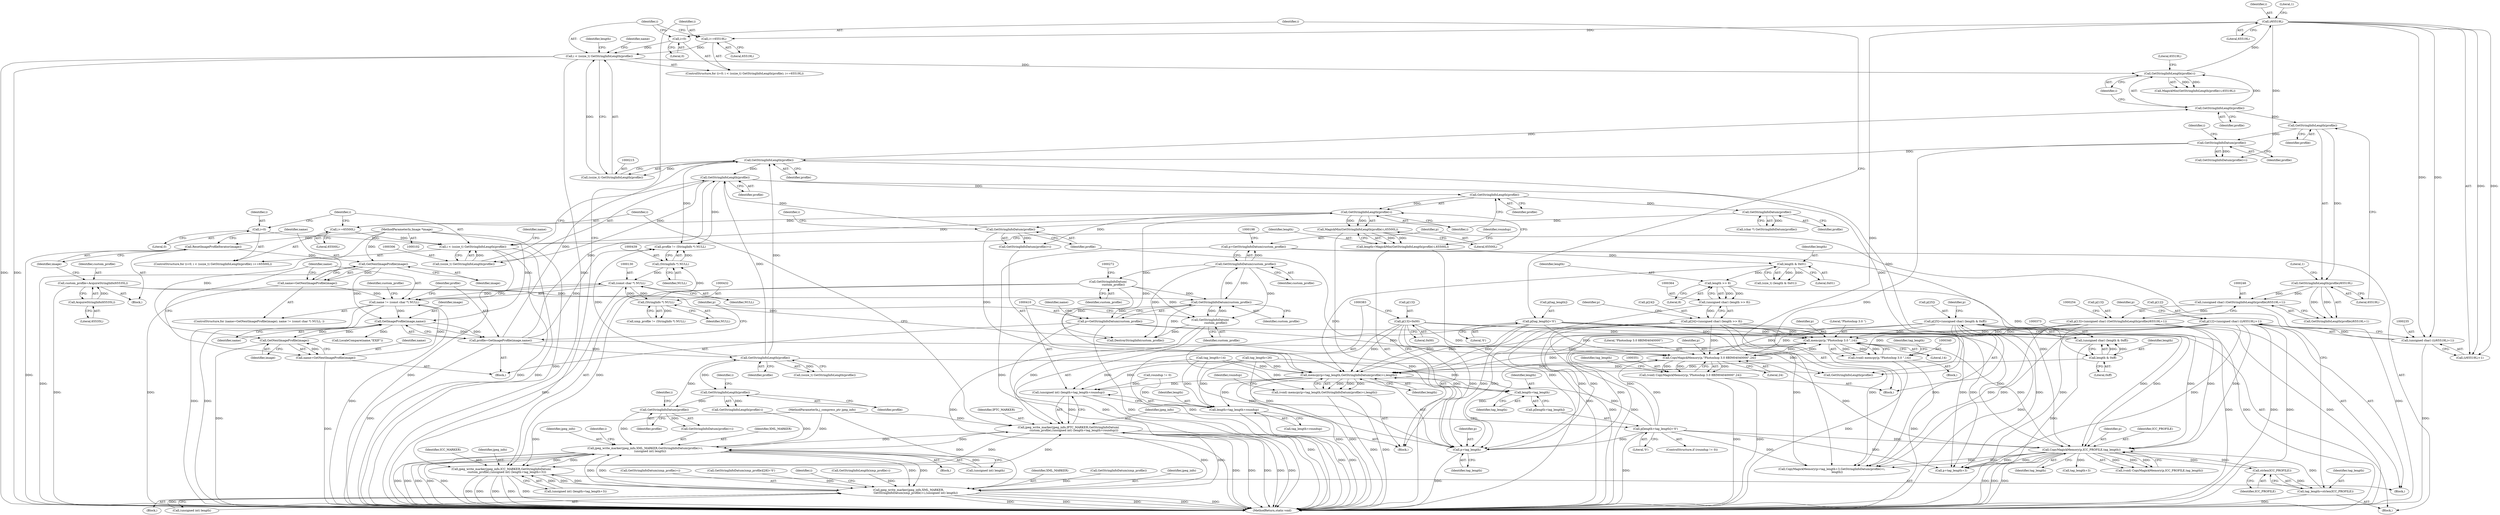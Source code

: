 digraph "1_ImageMagick_9e187b73a8a1290bb0e1a1c878f8be1917aa8742@API" {
"1000341" [label="(Call,memcpy(p,\"Photoshop 3.0 \",14))"];
"1000368" [label="(Call,p[25]=(unsigned char) (length & 0xff))"];
"1000372" [label="(Call,(unsigned char) (length & 0xff))"];
"1000374" [label="(Call,length & 0xff)"];
"1000365" [label="(Call,length >> 8)"];
"1000325" [label="(Call,length & 0x01)"];
"1000313" [label="(Call,length=MagickMin(GetStringInfoLength(profile)-i,65500L))"];
"1000315" [label="(Call,MagickMin(GetStringInfoLength(profile)-i,65500L))"];
"1000316" [label="(Call,GetStringInfoLength(profile)-i)"];
"1000317" [label="(Call,GetStringInfoLength(profile))"];
"1000307" [label="(Call,GetStringInfoLength(profile))"];
"1000216" [label="(Call,GetStringInfoLength(profile))"];
"1000157" [label="(Call,GetStringInfoLength(profile))"];
"1000175" [label="(Call,GetStringInfoDatum(profile))"];
"1000167" [label="(Call,GetStringInfoLength(profile))"];
"1000134" [label="(Call,profile=GetImageProfile(image,name))"];
"1000136" [label="(Call,GetImageProfile(image,name))"];
"1000125" [label="(Call,GetNextImageProfile(image))"];
"1000120" [label="(Call,ResetImageProfileIterator(image))"];
"1000104" [label="(MethodParameterIn,Image *image)"];
"1000499" [label="(Call,GetNextImageProfile(image))"];
"1000127" [label="(Call,name != (const char *) NULL)"];
"1000497" [label="(Call,name=GetNextImageProfile(image))"];
"1000123" [label="(Call,name=GetNextImageProfile(image))"];
"1000129" [label="(Call,(const char *) NULL)"];
"1000438" [label="(Call,(StringInfo *) NULL)"];
"1000431" [label="(Call,(StringInfo *) NULL)"];
"1000262" [label="(Call,GetStringInfoDatum(profile))"];
"1000249" [label="(Call,GetStringInfoLength(profile))"];
"1000226" [label="(Call,GetStringInfoLength(profile))"];
"1000389" [label="(Call,GetStringInfoDatum(profile))"];
"1000333" [label="(Call,GetStringInfoDatum(profile))"];
"1000303" [label="(Call,i < (ssize_t) GetStringInfoLength(profile))"];
"1000309" [label="(Call,i+=65500L)"];
"1000300" [label="(Call,i=0)"];
"1000305" [label="(Call,(ssize_t) GetStringInfoLength(profile))"];
"1000397" [label="(Call,p[length+tag_length]='\0')"];
"1000199" [label="(Call,CopyMagickMemory(p,ICC_PROFILE,tag_length))"];
"1000193" [label="(Call,p=GetStringInfoDatum(custom_profile))"];
"1000195" [label="(Call,GetStringInfoDatum(custom_profile))"];
"1000141" [label="(Call,GetStringInfoDatum(custom_profile))"];
"1000116" [label="(Call,custom_profile=AcquireStringInfo(65535L))"];
"1000118" [label="(Call,AcquireStringInfo(65535L))"];
"1000407" [label="(Call,GetStringInfoDatum(\n            custom_profile))"];
"1000269" [label="(Call,GetStringInfoDatum(\n            custom_profile))"];
"1000230" [label="(Call,p[12]=(unsigned char) ((i/65519L)+1))"];
"1000234" [label="(Call,(unsigned char) ((i/65519L)+1))"];
"1000237" [label="(Call,i/65519L)"];
"1000225" [label="(Call,GetStringInfoLength(profile)-i)"];
"1000212" [label="(Call,i < (ssize_t) GetStringInfoLength(profile))"];
"1000209" [label="(Call,i=0)"];
"1000218" [label="(Call,i+=65519L)"];
"1000214" [label="(Call,(ssize_t) GetStringInfoLength(profile))"];
"1000241" [label="(Call,p[13]=(unsigned char) (GetStringInfoLength(profile)/65519L+1))"];
"1000245" [label="(Call,(unsigned char) (GetStringInfoLength(profile)/65519L+1))"];
"1000248" [label="(Call,GetStringInfoLength(profile)/65519L)"];
"1000203" [label="(Call,p[tag_length]='\0')"];
"1000359" [label="(Call,p[24]=(unsigned char) (length >> 8))"];
"1000363" [label="(Call,(unsigned char) (length >> 8))"];
"1000377" [label="(Call,p[13]=0x00)"];
"1000191" [label="(Call,strlen(ICC_PROFILE))"];
"1000189" [label="(Call,tag_length=strlen(ICC_PROFILE))"];
"1000139" [label="(Call,p=GetStringInfoDatum(custom_profile))"];
"1000352" [label="(Call,CopyMagickMemory(p,\"Photoshop 3.0 8BIM\04\04\0\0\0\0\",24))"];
"1000341" [label="(Call,memcpy(p,\"Photoshop 3.0 \",14))"];
"1000339" [label="(Call,(void) memcpy(p,\"Photoshop 3.0 \",14))"];
"1000384" [label="(Call,memcpy(p+tag_length,GetStringInfoDatum(profile)+i,length))"];
"1000382" [label="(Call,(void) memcpy(p+tag_length,GetStringInfoDatum(profile)+i,length))"];
"1000400" [label="(Call,length+tag_length)"];
"1000409" [label="(Call,(unsigned int) (length+tag_length+roundup))"];
"1000404" [label="(Call,jpeg_write_marker(jpeg_info,IPTC_MARKER,GetStringInfoDatum(\n            custom_profile),(unsigned int) (length+tag_length+roundup)))"];
"1000171" [label="(Call,jpeg_write_marker(jpeg_info,XML_MARKER,GetStringInfoDatum(profile)+i,\n           (unsigned int) length))"];
"1000266" [label="(Call,jpeg_write_marker(jpeg_info,ICC_MARKER,GetStringInfoDatum(\n            custom_profile),(unsigned int) (length+tag_length+3)))"];
"1000472" [label="(Call,jpeg_write_marker(jpeg_info,XML_MARKER,\n                GetStringInfoDatum(xmp_profile)+i,(unsigned int) length))"];
"1000411" [label="(Call,length+tag_length+roundup)"];
"1000385" [label="(Call,p+tag_length)"];
"1000350" [label="(Call,(void) CopyMagickMemory(p,\"Photoshop 3.0 8BIM\04\04\0\0\0\0\",24))"];
"1000177" [label="(Identifier,i)"];
"1000241" [label="(Call,p[13]=(unsigned char) (GetStringInfoLength(profile)/65519L+1))"];
"1000243" [label="(Identifier,p)"];
"1000231" [label="(Call,p[12])"];
"1000498" [label="(Identifier,name)"];
"1000269" [label="(Call,GetStringInfoDatum(\n            custom_profile))"];
"1000229" [label="(Literal,65519L)"];
"1000355" [label="(Literal,24)"];
"1000200" [label="(Identifier,p)"];
"1000500" [label="(Identifier,image)"];
"1000314" [label="(Identifier,length)"];
"1000322" [label="(Identifier,roundup)"];
"1000256" [label="(Call,p+tag_length+3)"];
"1000118" [label="(Call,AcquireStringInfo(65535L))"];
"1000266" [label="(Call,jpeg_write_marker(jpeg_info,ICC_MARKER,GetStringInfoDatum(\n            custom_profile),(unsigned int) (length+tag_length+3)))"];
"1000207" [label="(Literal,'\0')"];
"1000495" [label="(Call,GetStringInfoLength(profile))"];
"1000249" [label="(Call,GetStringInfoLength(profile))"];
"1000262" [label="(Call,GetStringInfoDatum(profile))"];
"1000225" [label="(Call,GetStringInfoLength(profile)-i)"];
"1000344" [label="(Literal,14)"];
"1000404" [label="(Call,jpeg_write_marker(jpeg_info,IPTC_MARKER,GetStringInfoDatum(\n            custom_profile),(unsigned int) (length+tag_length+roundup)))"];
"1000283" [label="(Identifier,name)"];
"1000433" [label="(Identifier,NULL)"];
"1000210" [label="(Identifier,i)"];
"1000331" [label="(Call,(char *) GetStringInfoDatum(profile))"];
"1000171" [label="(Call,jpeg_write_marker(jpeg_info,XML_MARKER,GetStringInfoDatum(profile)+i,\n           (unsigned int) length))"];
"1000499" [label="(Call,GetNextImageProfile(image))"];
"1000463" [label="(Block,)"];
"1000178" [label="(Call,(unsigned int) length)"];
"1000413" [label="(Call,tag_length+roundup)"];
"1000199" [label="(Call,CopyMagickMemory(p,ICC_PROFILE,tag_length))"];
"1000137" [label="(Identifier,image)"];
"1000129" [label="(Call,(const char *) NULL)"];
"1000212" [label="(Call,i < (ssize_t) GetStringInfoLength(profile))"];
"1000123" [label="(Call,name=GetNextImageProfile(image))"];
"1000370" [label="(Identifier,p)"];
"1000305" [label="(Call,(ssize_t) GetStringInfoLength(profile))"];
"1000157" [label="(Call,GetStringInfoLength(profile))"];
"1000134" [label="(Call,profile=GetImageProfile(image,name))"];
"1000228" [label="(Identifier,i)"];
"1000472" [label="(Call,jpeg_write_marker(jpeg_info,XML_MARKER,\n                GetStringInfoDatum(xmp_profile)+i,(unsigned int) length))"];
"1000132" [label="(Block,)"];
"1000309" [label="(Call,i+=65500L)"];
"1000127" [label="(Call,name != (const char *) NULL)"];
"1000234" [label="(Call,(unsigned char) ((i/65519L)+1))"];
"1000317" [label="(Call,GetStringInfoLength(profile))"];
"1000356" [label="(Call,tag_length=26)"];
"1000333" [label="(Call,GetStringInfoDatum(profile))"];
"1000120" [label="(Call,ResetImageProfileIterator(image))"];
"1000124" [label="(Identifier,name)"];
"1000319" [label="(Identifier,i)"];
"1000271" [label="(Call,(unsigned int) (length+tag_length+3))"];
"1000316" [label="(Call,GetStringInfoLength(profile)-i)"];
"1000311" [label="(Literal,65500L)"];
"1000381" [label="(Literal,0x00)"];
"1000343" [label="(Literal,\"Photoshop 3.0 \")"];
"1000146" [label="(Identifier,name)"];
"1000377" [label="(Call,p[13]=0x00)"];
"1000219" [label="(Identifier,i)"];
"1000394" [label="(Call,roundup != 0)"];
"1000176" [label="(Identifier,profile)"];
"1000323" [label="(Call,(size_t) (length & 0x01))"];
"1000242" [label="(Call,p[13])"];
"1000230" [label="(Call,p[12]=(unsigned char) ((i/65519L)+1))"];
"1000505" [label="(MethodReturn,static void)"];
"1000310" [label="(Identifier,i)"];
"1000195" [label="(Call,GetStringInfoDatum(custom_profile))"];
"1000403" [label="(Literal,'\0')"];
"1000116" [label="(Call,custom_profile=AcquireStringInfo(65535L))"];
"1000245" [label="(Call,(unsigned char) (GetStringInfoLength(profile)/65519L+1))"];
"1000227" [label="(Identifier,profile)"];
"1000393" [label="(ControlStructure,if (roundup != 0))"];
"1000474" [label="(Identifier,XML_MARKER)"];
"1000125" [label="(Call,GetNextImageProfile(image))"];
"1000303" [label="(Call,i < (ssize_t) GetStringInfoLength(profile))"];
"1000173" [label="(Identifier,XML_MARKER)"];
"1000325" [label="(Call,length & 0x01)"];
"1000128" [label="(Identifier,name)"];
"1000398" [label="(Call,p[length+tag_length])"];
"1000407" [label="(Call,GetStringInfoDatum(\n            custom_profile))"];
"1000419" [label="(Identifier,name)"];
"1000313" [label="(Call,length=MagickMin(GetStringInfoLength(profile)-i,65500L))"];
"1000479" [label="(Call,(unsigned int) length)"];
"1000203" [label="(Call,p[tag_length]='\0')"];
"1000352" [label="(Call,CopyMagickMemory(p,\"Photoshop 3.0 8BIM\04\04\0\0\0\0\",24))"];
"1000226" [label="(Call,GetStringInfoLength(profile))"];
"1000131" [label="(Identifier,NULL)"];
"1000476" [label="(Call,GetStringInfoDatum(xmp_profile))"];
"1000429" [label="(Call,xmp_profile != (StringInfo *) NULL)"];
"1000264" [label="(Identifier,i)"];
"1000190" [label="(Identifier,tag_length)"];
"1000440" [label="(Identifier,NULL)"];
"1000334" [label="(Identifier,profile)"];
"1000261" [label="(Call,GetStringInfoDatum(profile)+i)"];
"1000138" [label="(Identifier,name)"];
"1000406" [label="(Identifier,IPTC_MARKER)"];
"1000473" [label="(Identifier,jpeg_info)"];
"1000162" [label="(Block,)"];
"1000304" [label="(Identifier,i)"];
"1000202" [label="(Identifier,tag_length)"];
"1000302" [label="(Literal,0)"];
"1000438" [label="(Call,(StringInfo *) NULL)"];
"1000308" [label="(Identifier,profile)"];
"1000216" [label="(Call,GetStringInfoLength(profile))"];
"1000247" [label="(Call,GetStringInfoLength(profile)/65519L+1)"];
"1000475" [label="(Call,GetStringInfoDatum(xmp_profile)+i)"];
"1000367" [label="(Literal,8)"];
"1000175" [label="(Call,GetStringInfoDatum(profile))"];
"1000238" [label="(Identifier,i)"];
"1000141" [label="(Call,GetStringInfoDatum(custom_profile))"];
"1000250" [label="(Identifier,profile)"];
"1000117" [label="(Identifier,custom_profile)"];
"1000376" [label="(Literal,0xff)"];
"1000172" [label="(Identifier,jpeg_info)"];
"1000268" [label="(Identifier,ICC_MARKER)"];
"1000191" [label="(Call,strlen(ICC_PROFILE))"];
"1000389" [label="(Call,GetStringInfoDatum(profile))"];
"1000140" [label="(Identifier,p)"];
"1000301" [label="(Identifier,i)"];
"1000392" [label="(Identifier,length)"];
"1000397" [label="(Call,p[length+tag_length]='\0')"];
"1000345" [label="(Call,tag_length=14)"];
"1000139" [label="(Call,p=GetStringInfoDatum(custom_profile))"];
"1000122" [label="(ControlStructure,for (name=GetNextImageProfile(image); name != (const char *) NULL; ))"];
"1000395" [label="(Identifier,roundup)"];
"1000174" [label="(Call,GetStringInfoDatum(profile)+i)"];
"1000251" [label="(Literal,65519L)"];
"1000307" [label="(Call,GetStringInfoLength(profile))"];
"1000318" [label="(Identifier,profile)"];
"1000126" [label="(Identifier,image)"];
"1000270" [label="(Identifier,custom_profile)"];
"1000375" [label="(Identifier,length)"];
"1000192" [label="(Identifier,ICC_PROFILE)"];
"1000363" [label="(Call,(unsigned char) (length >> 8))"];
"1000444" [label="(Call,GetStringInfoDatum(xmp_profile)[28]='\0')"];
"1000385" [label="(Call,p+tag_length)"];
"1000213" [label="(Identifier,i)"];
"1000158" [label="(Identifier,profile)"];
"1000208" [label="(ControlStructure,for (i=0; i < (ssize_t) GetStringInfoLength(profile); i+=65519L))"];
"1000103" [label="(MethodParameterIn,j_compress_ptr jpeg_info)"];
"1000315" [label="(Call,MagickMin(GetStringInfoLength(profile)-i,65500L))"];
"1000193" [label="(Call,p=GetStringInfoDatum(custom_profile))"];
"1000379" [label="(Identifier,p)"];
"1000400" [label="(Call,length+tag_length)"];
"1000366" [label="(Identifier,length)"];
"1000411" [label="(Call,length+tag_length+roundup)"];
"1000326" [label="(Identifier,length)"];
"1000267" [label="(Identifier,jpeg_info)"];
"1000339" [label="(Call,(void) memcpy(p,\"Photoshop 3.0 \",14))"];
"1000368" [label="(Call,p[25]=(unsigned char) (length & 0xff))"];
"1000391" [label="(Identifier,i)"];
"1000167" [label="(Call,GetStringInfoLength(profile))"];
"1000121" [label="(Identifier,image)"];
"1000217" [label="(Identifier,profile)"];
"1000412" [label="(Identifier,length)"];
"1000360" [label="(Call,p[24])"];
"1000155" [label="(Call,(ssize_t) GetStringInfoLength(profile))"];
"1000341" [label="(Call,memcpy(p,\"Photoshop 3.0 \",14))"];
"1000384" [label="(Call,memcpy(p+tag_length,GetStringInfoDatum(profile)+i,length))"];
"1000431" [label="(Call,(StringInfo *) NULL)"];
"1000135" [label="(Identifier,profile)"];
"1000497" [label="(Call,name=GetNextImageProfile(image))"];
"1000201" [label="(Identifier,ICC_PROFILE)"];
"1000239" [label="(Literal,65519L)"];
"1000220" [label="(Literal,65519L)"];
"1000204" [label="(Call,p[tag_length])"];
"1000350" [label="(Call,(void) CopyMagickMemory(p,\"Photoshop 3.0 8BIM\04\04\0\0\0\0\",24))"];
"1000382" [label="(Call,(void) memcpy(p+tag_length,GetStringInfoDatum(profile)+i,length))"];
"1000189" [label="(Call,tag_length=strlen(ICC_PROFILE))"];
"1000168" [label="(Identifier,profile)"];
"1000390" [label="(Identifier,profile)"];
"1000258" [label="(Call,tag_length+3)"];
"1000349" [label="(Block,)"];
"1000300" [label="(Call,i=0)"];
"1000346" [label="(Identifier,tag_length)"];
"1000197" [label="(Call,(void) CopyMagickMemory(p,ICC_PROFILE,tag_length))"];
"1000401" [label="(Identifier,length)"];
"1000357" [label="(Identifier,tag_length)"];
"1000299" [label="(ControlStructure,for (i=0; i < (ssize_t) GetStringInfoLength(profile); i+=65500L))"];
"1000223" [label="(Identifier,length)"];
"1000237" [label="(Call,i/65519L)"];
"1000436" [label="(Call,profile != (StringInfo *) NULL)"];
"1000169" [label="(Identifier,i)"];
"1000263" [label="(Identifier,profile)"];
"1000388" [label="(Call,GetStringInfoDatum(profile)+i)"];
"1000194" [label="(Identifier,p)"];
"1000214" [label="(Call,(ssize_t) GetStringInfoLength(profile))"];
"1000166" [label="(Call,GetStringInfoLength(profile)-i)"];
"1000218" [label="(Call,i+=65519L)"];
"1000327" [label="(Literal,0x01)"];
"1000160" [label="(Identifier,i)"];
"1000187" [label="(Block,)"];
"1000387" [label="(Identifier,tag_length)"];
"1000248" [label="(Call,GetStringInfoLength(profile)/65519L)"];
"1000365" [label="(Call,length >> 8)"];
"1000252" [label="(Literal,1)"];
"1000386" [label="(Identifier,p)"];
"1000502" [label="(Identifier,custom_profile)"];
"1000408" [label="(Identifier,custom_profile)"];
"1000224" [label="(Call,MagickMin(GetStringInfoLength(profile)-i,65519L))"];
"1000221" [label="(Block,)"];
"1000354" [label="(Literal,\"Photoshop 3.0 8BIM\04\04\0\0\0\0\")"];
"1000209" [label="(Call,i=0)"];
"1000338" [label="(Block,)"];
"1000461" [label="(Identifier,i)"];
"1000342" [label="(Identifier,p)"];
"1000369" [label="(Call,p[25])"];
"1000136" [label="(Call,GetImageProfile(image,name))"];
"1000372" [label="(Call,(unsigned char) (length & 0xff))"];
"1000374" [label="(Call,length & 0xff)"];
"1000503" [label="(Call,DestroyStringInfo(custom_profile))"];
"1000236" [label="(Call,(i/65519L)+1)"];
"1000240" [label="(Literal,1)"];
"1000312" [label="(Block,)"];
"1000467" [label="(Call,GetStringInfoLength(xmp_profile)-i)"];
"1000402" [label="(Identifier,tag_length)"];
"1000142" [label="(Identifier,custom_profile)"];
"1000105" [label="(Block,)"];
"1000359" [label="(Call,p[24]=(unsigned char) (length >> 8))"];
"1000104" [label="(MethodParameterIn,Image *image)"];
"1000353" [label="(Identifier,p)"];
"1000196" [label="(Identifier,custom_profile)"];
"1000378" [label="(Call,p[13])"];
"1000409" [label="(Call,(unsigned int) (length+tag_length+roundup))"];
"1000405" [label="(Identifier,jpeg_info)"];
"1000320" [label="(Literal,65500L)"];
"1000255" [label="(Call,CopyMagickMemory(p+tag_length+3,GetStringInfoDatum(profile)+i,\n            length))"];
"1000119" [label="(Literal,65535L)"];
"1000211" [label="(Literal,0)"];
"1000145" [label="(Call,LocaleCompare(name,\"EXIF\"))"];
"1000341" -> "1000339"  [label="AST: "];
"1000341" -> "1000344"  [label="CFG: "];
"1000342" -> "1000341"  [label="AST: "];
"1000343" -> "1000341"  [label="AST: "];
"1000344" -> "1000341"  [label="AST: "];
"1000339" -> "1000341"  [label="CFG: "];
"1000341" -> "1000339"  [label="DDG: "];
"1000341" -> "1000339"  [label="DDG: "];
"1000341" -> "1000339"  [label="DDG: "];
"1000368" -> "1000341"  [label="DDG: "];
"1000397" -> "1000341"  [label="DDG: "];
"1000199" -> "1000341"  [label="DDG: "];
"1000139" -> "1000341"  [label="DDG: "];
"1000230" -> "1000341"  [label="DDG: "];
"1000241" -> "1000341"  [label="DDG: "];
"1000203" -> "1000341"  [label="DDG: "];
"1000359" -> "1000341"  [label="DDG: "];
"1000377" -> "1000341"  [label="DDG: "];
"1000352" -> "1000341"  [label="DDG: "];
"1000341" -> "1000352"  [label="DDG: "];
"1000341" -> "1000384"  [label="DDG: "];
"1000341" -> "1000385"  [label="DDG: "];
"1000368" -> "1000349"  [label="AST: "];
"1000368" -> "1000372"  [label="CFG: "];
"1000369" -> "1000368"  [label="AST: "];
"1000372" -> "1000368"  [label="AST: "];
"1000379" -> "1000368"  [label="CFG: "];
"1000368" -> "1000505"  [label="DDG: "];
"1000368" -> "1000505"  [label="DDG: "];
"1000368" -> "1000199"  [label="DDG: "];
"1000368" -> "1000255"  [label="DDG: "];
"1000368" -> "1000256"  [label="DDG: "];
"1000368" -> "1000352"  [label="DDG: "];
"1000372" -> "1000368"  [label="DDG: "];
"1000368" -> "1000384"  [label="DDG: "];
"1000368" -> "1000385"  [label="DDG: "];
"1000372" -> "1000374"  [label="CFG: "];
"1000373" -> "1000372"  [label="AST: "];
"1000374" -> "1000372"  [label="AST: "];
"1000372" -> "1000505"  [label="DDG: "];
"1000374" -> "1000372"  [label="DDG: "];
"1000374" -> "1000372"  [label="DDG: "];
"1000374" -> "1000376"  [label="CFG: "];
"1000375" -> "1000374"  [label="AST: "];
"1000376" -> "1000374"  [label="AST: "];
"1000365" -> "1000374"  [label="DDG: "];
"1000374" -> "1000384"  [label="DDG: "];
"1000365" -> "1000363"  [label="AST: "];
"1000365" -> "1000367"  [label="CFG: "];
"1000366" -> "1000365"  [label="AST: "];
"1000367" -> "1000365"  [label="AST: "];
"1000363" -> "1000365"  [label="CFG: "];
"1000365" -> "1000363"  [label="DDG: "];
"1000365" -> "1000363"  [label="DDG: "];
"1000325" -> "1000365"  [label="DDG: "];
"1000325" -> "1000323"  [label="AST: "];
"1000325" -> "1000327"  [label="CFG: "];
"1000326" -> "1000325"  [label="AST: "];
"1000327" -> "1000325"  [label="AST: "];
"1000323" -> "1000325"  [label="CFG: "];
"1000325" -> "1000323"  [label="DDG: "];
"1000325" -> "1000323"  [label="DDG: "];
"1000313" -> "1000325"  [label="DDG: "];
"1000325" -> "1000384"  [label="DDG: "];
"1000313" -> "1000312"  [label="AST: "];
"1000313" -> "1000315"  [label="CFG: "];
"1000314" -> "1000313"  [label="AST: "];
"1000315" -> "1000313"  [label="AST: "];
"1000322" -> "1000313"  [label="CFG: "];
"1000313" -> "1000505"  [label="DDG: "];
"1000315" -> "1000313"  [label="DDG: "];
"1000315" -> "1000313"  [label="DDG: "];
"1000315" -> "1000320"  [label="CFG: "];
"1000316" -> "1000315"  [label="AST: "];
"1000320" -> "1000315"  [label="AST: "];
"1000315" -> "1000505"  [label="DDG: "];
"1000316" -> "1000315"  [label="DDG: "];
"1000316" -> "1000315"  [label="DDG: "];
"1000316" -> "1000319"  [label="CFG: "];
"1000317" -> "1000316"  [label="AST: "];
"1000319" -> "1000316"  [label="AST: "];
"1000320" -> "1000316"  [label="CFG: "];
"1000316" -> "1000309"  [label="DDG: "];
"1000317" -> "1000316"  [label="DDG: "];
"1000303" -> "1000316"  [label="DDG: "];
"1000316" -> "1000384"  [label="DDG: "];
"1000316" -> "1000388"  [label="DDG: "];
"1000317" -> "1000318"  [label="CFG: "];
"1000318" -> "1000317"  [label="AST: "];
"1000319" -> "1000317"  [label="CFG: "];
"1000307" -> "1000317"  [label="DDG: "];
"1000317" -> "1000333"  [label="DDG: "];
"1000307" -> "1000305"  [label="AST: "];
"1000307" -> "1000308"  [label="CFG: "];
"1000308" -> "1000307"  [label="AST: "];
"1000305" -> "1000307"  [label="CFG: "];
"1000307" -> "1000305"  [label="DDG: "];
"1000216" -> "1000307"  [label="DDG: "];
"1000157" -> "1000307"  [label="DDG: "];
"1000389" -> "1000307"  [label="DDG: "];
"1000134" -> "1000307"  [label="DDG: "];
"1000307" -> "1000436"  [label="DDG: "];
"1000307" -> "1000495"  [label="DDG: "];
"1000216" -> "1000214"  [label="AST: "];
"1000216" -> "1000217"  [label="CFG: "];
"1000217" -> "1000216"  [label="AST: "];
"1000214" -> "1000216"  [label="CFG: "];
"1000216" -> "1000214"  [label="DDG: "];
"1000157" -> "1000216"  [label="DDG: "];
"1000262" -> "1000216"  [label="DDG: "];
"1000134" -> "1000216"  [label="DDG: "];
"1000216" -> "1000226"  [label="DDG: "];
"1000216" -> "1000436"  [label="DDG: "];
"1000216" -> "1000495"  [label="DDG: "];
"1000157" -> "1000155"  [label="AST: "];
"1000157" -> "1000158"  [label="CFG: "];
"1000158" -> "1000157"  [label="AST: "];
"1000155" -> "1000157"  [label="CFG: "];
"1000157" -> "1000155"  [label="DDG: "];
"1000175" -> "1000157"  [label="DDG: "];
"1000134" -> "1000157"  [label="DDG: "];
"1000157" -> "1000167"  [label="DDG: "];
"1000157" -> "1000436"  [label="DDG: "];
"1000157" -> "1000495"  [label="DDG: "];
"1000175" -> "1000174"  [label="AST: "];
"1000175" -> "1000176"  [label="CFG: "];
"1000176" -> "1000175"  [label="AST: "];
"1000177" -> "1000175"  [label="CFG: "];
"1000175" -> "1000171"  [label="DDG: "];
"1000175" -> "1000174"  [label="DDG: "];
"1000167" -> "1000175"  [label="DDG: "];
"1000167" -> "1000166"  [label="AST: "];
"1000167" -> "1000168"  [label="CFG: "];
"1000168" -> "1000167"  [label="AST: "];
"1000169" -> "1000167"  [label="CFG: "];
"1000167" -> "1000166"  [label="DDG: "];
"1000134" -> "1000132"  [label="AST: "];
"1000134" -> "1000136"  [label="CFG: "];
"1000135" -> "1000134"  [label="AST: "];
"1000136" -> "1000134"  [label="AST: "];
"1000140" -> "1000134"  [label="CFG: "];
"1000134" -> "1000505"  [label="DDG: "];
"1000136" -> "1000134"  [label="DDG: "];
"1000136" -> "1000134"  [label="DDG: "];
"1000134" -> "1000436"  [label="DDG: "];
"1000134" -> "1000495"  [label="DDG: "];
"1000136" -> "1000138"  [label="CFG: "];
"1000137" -> "1000136"  [label="AST: "];
"1000138" -> "1000136"  [label="AST: "];
"1000125" -> "1000136"  [label="DDG: "];
"1000499" -> "1000136"  [label="DDG: "];
"1000104" -> "1000136"  [label="DDG: "];
"1000127" -> "1000136"  [label="DDG: "];
"1000136" -> "1000145"  [label="DDG: "];
"1000136" -> "1000499"  [label="DDG: "];
"1000125" -> "1000123"  [label="AST: "];
"1000125" -> "1000126"  [label="CFG: "];
"1000126" -> "1000125"  [label="AST: "];
"1000123" -> "1000125"  [label="CFG: "];
"1000125" -> "1000505"  [label="DDG: "];
"1000125" -> "1000123"  [label="DDG: "];
"1000120" -> "1000125"  [label="DDG: "];
"1000104" -> "1000125"  [label="DDG: "];
"1000120" -> "1000105"  [label="AST: "];
"1000120" -> "1000121"  [label="CFG: "];
"1000121" -> "1000120"  [label="AST: "];
"1000124" -> "1000120"  [label="CFG: "];
"1000120" -> "1000505"  [label="DDG: "];
"1000104" -> "1000120"  [label="DDG: "];
"1000104" -> "1000102"  [label="AST: "];
"1000104" -> "1000505"  [label="DDG: "];
"1000104" -> "1000499"  [label="DDG: "];
"1000499" -> "1000497"  [label="AST: "];
"1000499" -> "1000500"  [label="CFG: "];
"1000500" -> "1000499"  [label="AST: "];
"1000497" -> "1000499"  [label="CFG: "];
"1000499" -> "1000505"  [label="DDG: "];
"1000499" -> "1000497"  [label="DDG: "];
"1000127" -> "1000122"  [label="AST: "];
"1000127" -> "1000129"  [label="CFG: "];
"1000128" -> "1000127"  [label="AST: "];
"1000129" -> "1000127"  [label="AST: "];
"1000135" -> "1000127"  [label="CFG: "];
"1000502" -> "1000127"  [label="CFG: "];
"1000127" -> "1000505"  [label="DDG: "];
"1000127" -> "1000505"  [label="DDG: "];
"1000127" -> "1000505"  [label="DDG: "];
"1000497" -> "1000127"  [label="DDG: "];
"1000123" -> "1000127"  [label="DDG: "];
"1000129" -> "1000127"  [label="DDG: "];
"1000497" -> "1000132"  [label="AST: "];
"1000498" -> "1000497"  [label="AST: "];
"1000128" -> "1000497"  [label="CFG: "];
"1000497" -> "1000505"  [label="DDG: "];
"1000123" -> "1000122"  [label="AST: "];
"1000124" -> "1000123"  [label="AST: "];
"1000128" -> "1000123"  [label="CFG: "];
"1000123" -> "1000505"  [label="DDG: "];
"1000129" -> "1000131"  [label="CFG: "];
"1000130" -> "1000129"  [label="AST: "];
"1000131" -> "1000129"  [label="AST: "];
"1000129" -> "1000505"  [label="DDG: "];
"1000438" -> "1000129"  [label="DDG: "];
"1000431" -> "1000129"  [label="DDG: "];
"1000129" -> "1000431"  [label="DDG: "];
"1000438" -> "1000436"  [label="AST: "];
"1000438" -> "1000440"  [label="CFG: "];
"1000439" -> "1000438"  [label="AST: "];
"1000440" -> "1000438"  [label="AST: "];
"1000436" -> "1000438"  [label="CFG: "];
"1000438" -> "1000436"  [label="DDG: "];
"1000431" -> "1000438"  [label="DDG: "];
"1000431" -> "1000429"  [label="AST: "];
"1000431" -> "1000433"  [label="CFG: "];
"1000432" -> "1000431"  [label="AST: "];
"1000433" -> "1000431"  [label="AST: "];
"1000429" -> "1000431"  [label="CFG: "];
"1000431" -> "1000429"  [label="DDG: "];
"1000262" -> "1000261"  [label="AST: "];
"1000262" -> "1000263"  [label="CFG: "];
"1000263" -> "1000262"  [label="AST: "];
"1000264" -> "1000262"  [label="CFG: "];
"1000262" -> "1000255"  [label="DDG: "];
"1000262" -> "1000261"  [label="DDG: "];
"1000249" -> "1000262"  [label="DDG: "];
"1000249" -> "1000248"  [label="AST: "];
"1000249" -> "1000250"  [label="CFG: "];
"1000250" -> "1000249"  [label="AST: "];
"1000251" -> "1000249"  [label="CFG: "];
"1000249" -> "1000248"  [label="DDG: "];
"1000226" -> "1000249"  [label="DDG: "];
"1000226" -> "1000225"  [label="AST: "];
"1000226" -> "1000227"  [label="CFG: "];
"1000227" -> "1000226"  [label="AST: "];
"1000228" -> "1000226"  [label="CFG: "];
"1000226" -> "1000225"  [label="DDG: "];
"1000389" -> "1000388"  [label="AST: "];
"1000389" -> "1000390"  [label="CFG: "];
"1000390" -> "1000389"  [label="AST: "];
"1000391" -> "1000389"  [label="CFG: "];
"1000389" -> "1000384"  [label="DDG: "];
"1000389" -> "1000388"  [label="DDG: "];
"1000333" -> "1000389"  [label="DDG: "];
"1000333" -> "1000331"  [label="AST: "];
"1000333" -> "1000334"  [label="CFG: "];
"1000334" -> "1000333"  [label="AST: "];
"1000331" -> "1000333"  [label="CFG: "];
"1000333" -> "1000331"  [label="DDG: "];
"1000303" -> "1000299"  [label="AST: "];
"1000303" -> "1000305"  [label="CFG: "];
"1000304" -> "1000303"  [label="AST: "];
"1000305" -> "1000303"  [label="AST: "];
"1000314" -> "1000303"  [label="CFG: "];
"1000419" -> "1000303"  [label="CFG: "];
"1000303" -> "1000505"  [label="DDG: "];
"1000303" -> "1000505"  [label="DDG: "];
"1000303" -> "1000505"  [label="DDG: "];
"1000309" -> "1000303"  [label="DDG: "];
"1000300" -> "1000303"  [label="DDG: "];
"1000305" -> "1000303"  [label="DDG: "];
"1000309" -> "1000299"  [label="AST: "];
"1000309" -> "1000311"  [label="CFG: "];
"1000310" -> "1000309"  [label="AST: "];
"1000311" -> "1000309"  [label="AST: "];
"1000304" -> "1000309"  [label="CFG: "];
"1000300" -> "1000299"  [label="AST: "];
"1000300" -> "1000302"  [label="CFG: "];
"1000301" -> "1000300"  [label="AST: "];
"1000302" -> "1000300"  [label="AST: "];
"1000304" -> "1000300"  [label="CFG: "];
"1000306" -> "1000305"  [label="AST: "];
"1000397" -> "1000393"  [label="AST: "];
"1000397" -> "1000403"  [label="CFG: "];
"1000398" -> "1000397"  [label="AST: "];
"1000403" -> "1000397"  [label="AST: "];
"1000405" -> "1000397"  [label="CFG: "];
"1000397" -> "1000505"  [label="DDG: "];
"1000397" -> "1000199"  [label="DDG: "];
"1000397" -> "1000255"  [label="DDG: "];
"1000397" -> "1000256"  [label="DDG: "];
"1000397" -> "1000352"  [label="DDG: "];
"1000397" -> "1000384"  [label="DDG: "];
"1000397" -> "1000385"  [label="DDG: "];
"1000199" -> "1000197"  [label="AST: "];
"1000199" -> "1000202"  [label="CFG: "];
"1000200" -> "1000199"  [label="AST: "];
"1000201" -> "1000199"  [label="AST: "];
"1000202" -> "1000199"  [label="AST: "];
"1000197" -> "1000199"  [label="CFG: "];
"1000199" -> "1000505"  [label="DDG: "];
"1000199" -> "1000505"  [label="DDG: "];
"1000199" -> "1000505"  [label="DDG: "];
"1000199" -> "1000191"  [label="DDG: "];
"1000199" -> "1000197"  [label="DDG: "];
"1000199" -> "1000197"  [label="DDG: "];
"1000199" -> "1000197"  [label="DDG: "];
"1000193" -> "1000199"  [label="DDG: "];
"1000230" -> "1000199"  [label="DDG: "];
"1000241" -> "1000199"  [label="DDG: "];
"1000203" -> "1000199"  [label="DDG: "];
"1000359" -> "1000199"  [label="DDG: "];
"1000377" -> "1000199"  [label="DDG: "];
"1000191" -> "1000199"  [label="DDG: "];
"1000189" -> "1000199"  [label="DDG: "];
"1000199" -> "1000255"  [label="DDG: "];
"1000199" -> "1000255"  [label="DDG: "];
"1000199" -> "1000256"  [label="DDG: "];
"1000199" -> "1000256"  [label="DDG: "];
"1000199" -> "1000258"  [label="DDG: "];
"1000199" -> "1000352"  [label="DDG: "];
"1000193" -> "1000187"  [label="AST: "];
"1000193" -> "1000195"  [label="CFG: "];
"1000194" -> "1000193"  [label="AST: "];
"1000195" -> "1000193"  [label="AST: "];
"1000198" -> "1000193"  [label="CFG: "];
"1000193" -> "1000505"  [label="DDG: "];
"1000195" -> "1000193"  [label="DDG: "];
"1000195" -> "1000196"  [label="CFG: "];
"1000196" -> "1000195"  [label="AST: "];
"1000195" -> "1000141"  [label="DDG: "];
"1000141" -> "1000195"  [label="DDG: "];
"1000195" -> "1000269"  [label="DDG: "];
"1000195" -> "1000407"  [label="DDG: "];
"1000195" -> "1000503"  [label="DDG: "];
"1000141" -> "1000139"  [label="AST: "];
"1000141" -> "1000142"  [label="CFG: "];
"1000142" -> "1000141"  [label="AST: "];
"1000139" -> "1000141"  [label="CFG: "];
"1000141" -> "1000139"  [label="DDG: "];
"1000116" -> "1000141"  [label="DDG: "];
"1000407" -> "1000141"  [label="DDG: "];
"1000269" -> "1000141"  [label="DDG: "];
"1000141" -> "1000407"  [label="DDG: "];
"1000141" -> "1000503"  [label="DDG: "];
"1000116" -> "1000105"  [label="AST: "];
"1000116" -> "1000118"  [label="CFG: "];
"1000117" -> "1000116"  [label="AST: "];
"1000118" -> "1000116"  [label="AST: "];
"1000121" -> "1000116"  [label="CFG: "];
"1000116" -> "1000505"  [label="DDG: "];
"1000118" -> "1000116"  [label="DDG: "];
"1000116" -> "1000503"  [label="DDG: "];
"1000118" -> "1000119"  [label="CFG: "];
"1000119" -> "1000118"  [label="AST: "];
"1000407" -> "1000404"  [label="AST: "];
"1000407" -> "1000408"  [label="CFG: "];
"1000408" -> "1000407"  [label="AST: "];
"1000410" -> "1000407"  [label="CFG: "];
"1000407" -> "1000404"  [label="DDG: "];
"1000269" -> "1000407"  [label="DDG: "];
"1000407" -> "1000503"  [label="DDG: "];
"1000269" -> "1000266"  [label="AST: "];
"1000269" -> "1000270"  [label="CFG: "];
"1000270" -> "1000269"  [label="AST: "];
"1000272" -> "1000269"  [label="CFG: "];
"1000269" -> "1000266"  [label="DDG: "];
"1000269" -> "1000503"  [label="DDG: "];
"1000230" -> "1000221"  [label="AST: "];
"1000230" -> "1000234"  [label="CFG: "];
"1000231" -> "1000230"  [label="AST: "];
"1000234" -> "1000230"  [label="AST: "];
"1000243" -> "1000230"  [label="CFG: "];
"1000230" -> "1000505"  [label="DDG: "];
"1000230" -> "1000505"  [label="DDG: "];
"1000234" -> "1000230"  [label="DDG: "];
"1000230" -> "1000255"  [label="DDG: "];
"1000230" -> "1000256"  [label="DDG: "];
"1000230" -> "1000352"  [label="DDG: "];
"1000230" -> "1000384"  [label="DDG: "];
"1000230" -> "1000385"  [label="DDG: "];
"1000234" -> "1000236"  [label="CFG: "];
"1000235" -> "1000234"  [label="AST: "];
"1000236" -> "1000234"  [label="AST: "];
"1000234" -> "1000505"  [label="DDG: "];
"1000237" -> "1000234"  [label="DDG: "];
"1000237" -> "1000234"  [label="DDG: "];
"1000237" -> "1000236"  [label="AST: "];
"1000237" -> "1000239"  [label="CFG: "];
"1000238" -> "1000237"  [label="AST: "];
"1000239" -> "1000237"  [label="AST: "];
"1000240" -> "1000237"  [label="CFG: "];
"1000237" -> "1000218"  [label="DDG: "];
"1000237" -> "1000236"  [label="DDG: "];
"1000237" -> "1000236"  [label="DDG: "];
"1000225" -> "1000237"  [label="DDG: "];
"1000237" -> "1000255"  [label="DDG: "];
"1000237" -> "1000261"  [label="DDG: "];
"1000225" -> "1000224"  [label="AST: "];
"1000225" -> "1000228"  [label="CFG: "];
"1000228" -> "1000225"  [label="AST: "];
"1000229" -> "1000225"  [label="CFG: "];
"1000225" -> "1000224"  [label="DDG: "];
"1000225" -> "1000224"  [label="DDG: "];
"1000212" -> "1000225"  [label="DDG: "];
"1000212" -> "1000208"  [label="AST: "];
"1000212" -> "1000214"  [label="CFG: "];
"1000213" -> "1000212"  [label="AST: "];
"1000214" -> "1000212"  [label="AST: "];
"1000223" -> "1000212"  [label="CFG: "];
"1000283" -> "1000212"  [label="CFG: "];
"1000212" -> "1000505"  [label="DDG: "];
"1000212" -> "1000505"  [label="DDG: "];
"1000212" -> "1000505"  [label="DDG: "];
"1000209" -> "1000212"  [label="DDG: "];
"1000218" -> "1000212"  [label="DDG: "];
"1000214" -> "1000212"  [label="DDG: "];
"1000209" -> "1000208"  [label="AST: "];
"1000209" -> "1000211"  [label="CFG: "];
"1000210" -> "1000209"  [label="AST: "];
"1000211" -> "1000209"  [label="AST: "];
"1000213" -> "1000209"  [label="CFG: "];
"1000218" -> "1000208"  [label="AST: "];
"1000218" -> "1000220"  [label="CFG: "];
"1000219" -> "1000218"  [label="AST: "];
"1000220" -> "1000218"  [label="AST: "];
"1000213" -> "1000218"  [label="CFG: "];
"1000215" -> "1000214"  [label="AST: "];
"1000241" -> "1000221"  [label="AST: "];
"1000241" -> "1000245"  [label="CFG: "];
"1000242" -> "1000241"  [label="AST: "];
"1000245" -> "1000241"  [label="AST: "];
"1000254" -> "1000241"  [label="CFG: "];
"1000241" -> "1000505"  [label="DDG: "];
"1000241" -> "1000505"  [label="DDG: "];
"1000245" -> "1000241"  [label="DDG: "];
"1000241" -> "1000255"  [label="DDG: "];
"1000241" -> "1000256"  [label="DDG: "];
"1000241" -> "1000352"  [label="DDG: "];
"1000245" -> "1000247"  [label="CFG: "];
"1000246" -> "1000245"  [label="AST: "];
"1000247" -> "1000245"  [label="AST: "];
"1000245" -> "1000505"  [label="DDG: "];
"1000248" -> "1000245"  [label="DDG: "];
"1000248" -> "1000245"  [label="DDG: "];
"1000248" -> "1000247"  [label="AST: "];
"1000248" -> "1000251"  [label="CFG: "];
"1000251" -> "1000248"  [label="AST: "];
"1000252" -> "1000248"  [label="CFG: "];
"1000248" -> "1000247"  [label="DDG: "];
"1000248" -> "1000247"  [label="DDG: "];
"1000203" -> "1000187"  [label="AST: "];
"1000203" -> "1000207"  [label="CFG: "];
"1000204" -> "1000203"  [label="AST: "];
"1000207" -> "1000203"  [label="AST: "];
"1000210" -> "1000203"  [label="CFG: "];
"1000203" -> "1000505"  [label="DDG: "];
"1000203" -> "1000255"  [label="DDG: "];
"1000203" -> "1000256"  [label="DDG: "];
"1000203" -> "1000352"  [label="DDG: "];
"1000203" -> "1000384"  [label="DDG: "];
"1000203" -> "1000385"  [label="DDG: "];
"1000359" -> "1000349"  [label="AST: "];
"1000359" -> "1000363"  [label="CFG: "];
"1000360" -> "1000359"  [label="AST: "];
"1000363" -> "1000359"  [label="AST: "];
"1000370" -> "1000359"  [label="CFG: "];
"1000359" -> "1000505"  [label="DDG: "];
"1000359" -> "1000505"  [label="DDG: "];
"1000359" -> "1000255"  [label="DDG: "];
"1000359" -> "1000256"  [label="DDG: "];
"1000359" -> "1000352"  [label="DDG: "];
"1000363" -> "1000359"  [label="DDG: "];
"1000359" -> "1000384"  [label="DDG: "];
"1000359" -> "1000385"  [label="DDG: "];
"1000364" -> "1000363"  [label="AST: "];
"1000363" -> "1000505"  [label="DDG: "];
"1000377" -> "1000312"  [label="AST: "];
"1000377" -> "1000381"  [label="CFG: "];
"1000378" -> "1000377"  [label="AST: "];
"1000381" -> "1000377"  [label="AST: "];
"1000383" -> "1000377"  [label="CFG: "];
"1000377" -> "1000505"  [label="DDG: "];
"1000377" -> "1000352"  [label="DDG: "];
"1000377" -> "1000384"  [label="DDG: "];
"1000377" -> "1000385"  [label="DDG: "];
"1000191" -> "1000189"  [label="AST: "];
"1000191" -> "1000192"  [label="CFG: "];
"1000192" -> "1000191"  [label="AST: "];
"1000189" -> "1000191"  [label="CFG: "];
"1000191" -> "1000189"  [label="DDG: "];
"1000189" -> "1000187"  [label="AST: "];
"1000190" -> "1000189"  [label="AST: "];
"1000194" -> "1000189"  [label="CFG: "];
"1000189" -> "1000505"  [label="DDG: "];
"1000139" -> "1000132"  [label="AST: "];
"1000140" -> "1000139"  [label="AST: "];
"1000146" -> "1000139"  [label="CFG: "];
"1000139" -> "1000505"  [label="DDG: "];
"1000139" -> "1000505"  [label="DDG: "];
"1000139" -> "1000352"  [label="DDG: "];
"1000352" -> "1000350"  [label="AST: "];
"1000352" -> "1000355"  [label="CFG: "];
"1000353" -> "1000352"  [label="AST: "];
"1000354" -> "1000352"  [label="AST: "];
"1000355" -> "1000352"  [label="AST: "];
"1000350" -> "1000352"  [label="CFG: "];
"1000352" -> "1000350"  [label="DDG: "];
"1000352" -> "1000350"  [label="DDG: "];
"1000352" -> "1000350"  [label="DDG: "];
"1000352" -> "1000384"  [label="DDG: "];
"1000352" -> "1000385"  [label="DDG: "];
"1000339" -> "1000338"  [label="AST: "];
"1000340" -> "1000339"  [label="AST: "];
"1000346" -> "1000339"  [label="CFG: "];
"1000339" -> "1000505"  [label="DDG: "];
"1000339" -> "1000505"  [label="DDG: "];
"1000384" -> "1000382"  [label="AST: "];
"1000384" -> "1000392"  [label="CFG: "];
"1000385" -> "1000384"  [label="AST: "];
"1000388" -> "1000384"  [label="AST: "];
"1000392" -> "1000384"  [label="AST: "];
"1000382" -> "1000384"  [label="CFG: "];
"1000384" -> "1000505"  [label="DDG: "];
"1000384" -> "1000505"  [label="DDG: "];
"1000384" -> "1000382"  [label="DDG: "];
"1000384" -> "1000382"  [label="DDG: "];
"1000384" -> "1000382"  [label="DDG: "];
"1000356" -> "1000384"  [label="DDG: "];
"1000345" -> "1000384"  [label="DDG: "];
"1000384" -> "1000400"  [label="DDG: "];
"1000384" -> "1000409"  [label="DDG: "];
"1000384" -> "1000411"  [label="DDG: "];
"1000382" -> "1000312"  [label="AST: "];
"1000383" -> "1000382"  [label="AST: "];
"1000395" -> "1000382"  [label="CFG: "];
"1000382" -> "1000505"  [label="DDG: "];
"1000382" -> "1000505"  [label="DDG: "];
"1000400" -> "1000398"  [label="AST: "];
"1000400" -> "1000402"  [label="CFG: "];
"1000401" -> "1000400"  [label="AST: "];
"1000402" -> "1000400"  [label="AST: "];
"1000398" -> "1000400"  [label="CFG: "];
"1000356" -> "1000400"  [label="DDG: "];
"1000345" -> "1000400"  [label="DDG: "];
"1000409" -> "1000404"  [label="AST: "];
"1000409" -> "1000411"  [label="CFG: "];
"1000410" -> "1000409"  [label="AST: "];
"1000411" -> "1000409"  [label="AST: "];
"1000404" -> "1000409"  [label="CFG: "];
"1000409" -> "1000505"  [label="DDG: "];
"1000409" -> "1000404"  [label="DDG: "];
"1000356" -> "1000409"  [label="DDG: "];
"1000345" -> "1000409"  [label="DDG: "];
"1000394" -> "1000409"  [label="DDG: "];
"1000404" -> "1000312"  [label="AST: "];
"1000405" -> "1000404"  [label="AST: "];
"1000406" -> "1000404"  [label="AST: "];
"1000310" -> "1000404"  [label="CFG: "];
"1000404" -> "1000505"  [label="DDG: "];
"1000404" -> "1000505"  [label="DDG: "];
"1000404" -> "1000505"  [label="DDG: "];
"1000404" -> "1000505"  [label="DDG: "];
"1000404" -> "1000505"  [label="DDG: "];
"1000404" -> "1000171"  [label="DDG: "];
"1000404" -> "1000266"  [label="DDG: "];
"1000171" -> "1000404"  [label="DDG: "];
"1000472" -> "1000404"  [label="DDG: "];
"1000266" -> "1000404"  [label="DDG: "];
"1000103" -> "1000404"  [label="DDG: "];
"1000404" -> "1000472"  [label="DDG: "];
"1000171" -> "1000162"  [label="AST: "];
"1000171" -> "1000178"  [label="CFG: "];
"1000172" -> "1000171"  [label="AST: "];
"1000173" -> "1000171"  [label="AST: "];
"1000174" -> "1000171"  [label="AST: "];
"1000178" -> "1000171"  [label="AST: "];
"1000160" -> "1000171"  [label="CFG: "];
"1000171" -> "1000505"  [label="DDG: "];
"1000171" -> "1000505"  [label="DDG: "];
"1000171" -> "1000505"  [label="DDG: "];
"1000171" -> "1000505"  [label="DDG: "];
"1000171" -> "1000505"  [label="DDG: "];
"1000472" -> "1000171"  [label="DDG: "];
"1000472" -> "1000171"  [label="DDG: "];
"1000266" -> "1000171"  [label="DDG: "];
"1000103" -> "1000171"  [label="DDG: "];
"1000166" -> "1000171"  [label="DDG: "];
"1000178" -> "1000171"  [label="DDG: "];
"1000171" -> "1000266"  [label="DDG: "];
"1000171" -> "1000472"  [label="DDG: "];
"1000171" -> "1000472"  [label="DDG: "];
"1000266" -> "1000221"  [label="AST: "];
"1000266" -> "1000271"  [label="CFG: "];
"1000267" -> "1000266"  [label="AST: "];
"1000268" -> "1000266"  [label="AST: "];
"1000271" -> "1000266"  [label="AST: "];
"1000219" -> "1000266"  [label="CFG: "];
"1000266" -> "1000505"  [label="DDG: "];
"1000266" -> "1000505"  [label="DDG: "];
"1000266" -> "1000505"  [label="DDG: "];
"1000266" -> "1000505"  [label="DDG: "];
"1000266" -> "1000505"  [label="DDG: "];
"1000472" -> "1000266"  [label="DDG: "];
"1000103" -> "1000266"  [label="DDG: "];
"1000271" -> "1000266"  [label="DDG: "];
"1000266" -> "1000472"  [label="DDG: "];
"1000472" -> "1000463"  [label="AST: "];
"1000472" -> "1000479"  [label="CFG: "];
"1000473" -> "1000472"  [label="AST: "];
"1000474" -> "1000472"  [label="AST: "];
"1000475" -> "1000472"  [label="AST: "];
"1000479" -> "1000472"  [label="AST: "];
"1000461" -> "1000472"  [label="CFG: "];
"1000472" -> "1000505"  [label="DDG: "];
"1000472" -> "1000505"  [label="DDG: "];
"1000472" -> "1000505"  [label="DDG: "];
"1000472" -> "1000505"  [label="DDG: "];
"1000472" -> "1000505"  [label="DDG: "];
"1000103" -> "1000472"  [label="DDG: "];
"1000444" -> "1000472"  [label="DDG: "];
"1000476" -> "1000472"  [label="DDG: "];
"1000467" -> "1000472"  [label="DDG: "];
"1000479" -> "1000472"  [label="DDG: "];
"1000411" -> "1000413"  [label="CFG: "];
"1000412" -> "1000411"  [label="AST: "];
"1000413" -> "1000411"  [label="AST: "];
"1000411" -> "1000505"  [label="DDG: "];
"1000411" -> "1000505"  [label="DDG: "];
"1000356" -> "1000411"  [label="DDG: "];
"1000345" -> "1000411"  [label="DDG: "];
"1000394" -> "1000411"  [label="DDG: "];
"1000385" -> "1000387"  [label="CFG: "];
"1000386" -> "1000385"  [label="AST: "];
"1000387" -> "1000385"  [label="AST: "];
"1000390" -> "1000385"  [label="CFG: "];
"1000385" -> "1000505"  [label="DDG: "];
"1000356" -> "1000385"  [label="DDG: "];
"1000345" -> "1000385"  [label="DDG: "];
"1000350" -> "1000349"  [label="AST: "];
"1000351" -> "1000350"  [label="AST: "];
"1000357" -> "1000350"  [label="CFG: "];
"1000350" -> "1000505"  [label="DDG: "];
"1000350" -> "1000505"  [label="DDG: "];
}
